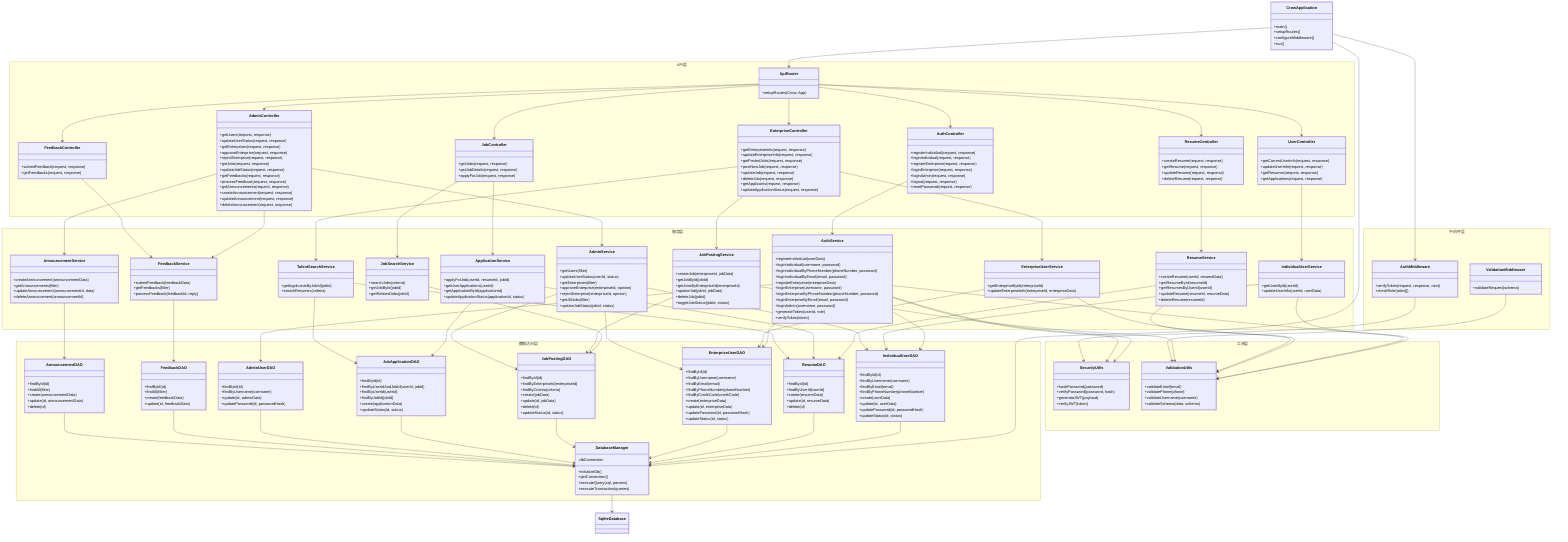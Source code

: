 classDiagram
    %% 主要分层
    class CrowApplication {
        +main()
        +setupRoutes()
        +configureMiddleware()
        +run()
    }
    
    %% API路由与控制器层
    namespace API层 {
        class ApiRouter {
            +setupRoutes(Crow::App)
        }
        
        class AuthController {
            +registerIndividual(request, response)
            +loginIndividual(request, response)
            +registerEnterprise(request, response)
            +loginEnterprise(request, response)
            +loginAdmin(request, response)
            +logout(request, response)
            +resetPassword(request, response)
        }
        
        class UserController {
            +getCurrentUserInfo(request, response)
            +updateUserInfo(request, response)
            +getResumes(request, response)
            +getApplications(request, response)
        }
        
        class ResumeController {
            +createResume(request, response)
            +getResume(request, response)
            +updateResume(request, response)
            +deleteResume(request, response)
        }
        
        class JobController {
            +getJobs(request, response)
            +getJobDetails(request, response)
            +applyForJob(request, response)
        }
        
        class EnterpriseController {
            +getEnterpriseInfo(request, response)
            +updateEnterpriseInfo(request, response)
            +getPostedJobs(request, response)
            +postNewJob(request, response)
            +updateJob(request, response)
            +deleteJob(request, response)
            +getApplicants(request, response)
            +updateApplicationStatus(request, response)
        }
        
        class AdminController {
            +getUsers(request, response)
            +updateUserStatus(request, response)
            +getEnterprises(request, response)
            +approveEnterprise(request, response)
            +rejectEnterprise(request, response)
            +getJobs(request, response)
            +updateJobStatus(request, response)
            +getFeedbacks(request, response)
            +processFeedback(request, response)
            +getAnnouncements(request, response)
            +createAnnouncement(request, response)
            +updateAnnouncement(request, response)
            +deleteAnnouncement(request, response)
        }
        
        class FeedbackController {
            +submitFeedback(request, response)
            +getFeedbacks(request, response)
        }
    }
    
    %% 中间件层
    namespace 中间件层 {
        class AuthMiddleware {
            +verifyToken(request, response, next)
            +checkRole(roles[])
        }
        
        class ValidationMiddleware {
            +validateRequest(schema)
        }
    }
    
    %% 业务逻辑服务层
    namespace 服务层 {
        class AuthService {
            +registerIndividual(userData)
            +loginIndividual(username, password)
            +loginIndividualByPhoneNumber(phoneNumber, password)
            +loginIndividualByEmail(email, password)
            +registerEnterprise(enterpriseData)
            +loginEnterprise(username, password)
            +loginEnterpriseByPhoneNumber(phoneNumber, password)
            +loginEnterpriseByEmail(email, password)
            +loginAdmin(username, password)
            +generateToken(userId, role)
            +verifyToken(token)
        }
        
        class IndividualUserService {
            +getUserById(userId)
            +updateUserInfo(userId, userData)
        }
        
        class ResumeService {
            +createResume(userId, resumeData)
            +getResumeById(resumeId)
            +getResumesByUserId(userId)
            +updateResume(resumeId, resumeData)
            +deleteResume(resumeId)
        }
        
        class JobSearchService {
            +searchJobs(criteria)
            +getJobById(jobId)
            +getRelatedJobs(jobId)
        }
        
        class ApplicationService {
            +applyForJob(userId, resumeId, jobId)
            +getUserApplications(userId)
            +getApplicationById(applicationId)
            +updateApplicationStatus(applicationId, status)
        }
        
        class EnterpriseUserService {
            +getEnterpriseById(enterpriseId)
            +updateEnterpriseInfo(enterpriseId, enterpriseData)
        }
        
        class JobPostingService {
            +createJob(enterpriseId, jobData)
            +getJobById(jobId)
            +getJobsByEnterpriseId(enterpriseId)
            +updateJob(jobId, jobData)
            +deleteJob(jobId)
            +toggleJobStatus(jobId, status)
        }
        
        class TalentSearchService {
            +getApplicantsByJobId(jobId)
            +searchResumes(criteria)
        }
        
        class AdminService {
            +getUsers(filter)
            +updateUserStatus(userId, status)
            +getEnterprises(filter)
            +approveEnterprise(enterpriseId, opinion)
            +rejectEnterprise(enterpriseId, opinion)
            +getAllJobs(filter)
            +updateJobStatus(jobId, status)
        }
        
        class FeedbackService {
            +submitFeedback(feedbackData)
            +getFeedbacks(filter)
            +processFeedback(feedbackId, reply)
        }
        
        class AnnouncementService {
            +createAnnouncement(announcementData)
            +getAnnouncements(filter)
            +updateAnnouncement(announcementId, data)
            +deleteAnnouncement(announcementId)
        }
    }
    
    %% 数据访问层
    namespace 数据访问层 {
        class DatabaseManager {
            -dbConnection
            +initializeDb()
            +getConnection()
            +executeQuery(sql, params)
            +executeTransaction(queries)
        }
        
        class IndividualUserDAO {
            +findById(id)
            +findByUsername(username)
            +findByEmail(email)
            +findByPhoneNumber(phoneNumber)
            +create(userData)
            +update(id, userData)
            +updatePassword(id, passwordHash)
            +updateStatus(id, status)
        }
        
        class ResumeDAO {
            +findById(id)
            +findByUserId(userId)
            +create(resumeData)
            +update(id, resumeData)
            +delete(id)
        }
        
        class EnterpriseUserDAO {
            +findById(id)
            +findByUsername(username)
            +findByEmail(email)
            +findByPhoneNumber(phoneNumber)
            +findByCreditCode(creditCode)
            +create(enterpriseData)
            +update(id, enterpriseData)
            +updatePassword(id, passwordHash)
            +updateStatus(id, status)
        }
        
        class JobPostingDAO {
            +findById(id)
            +findByEnterpriseId(enterpriseId)
            +findByCriteria(criteria)
            +create(jobData)
            +update(id, jobData)
            +delete(id)
            +updateStatus(id, status)
        }
        
        class JobApplicationDAO {
            +findById(id)
            +findByUserIdAndJobId(userId, jobId)
            +findByUserId(userId)
            +findByJobId(jobId)
            +create(applicationData)
            +updateStatus(id, status)
        }
        
        class AdminUserDAO {
            +findById(id)
            +findByUsername(username)
            +update(id, adminData)
            +updatePassword(id, passwordHash)
        }
        
        class FeedbackDAO {
            +findById(id)
            +findAll(filter)
            +create(feedbackData)
            +update(id, feedbackData)
        }
        
        class AnnouncementDAO {
            +findById(id)
            +findAll(filter)
            +create(announcementData)
            +update(id, announcementData)
            +delete(id)
        }
    }
    
    %% 工具层
    namespace 工具层 {
        class SecurityUtils {
            +hashPassword(password)
            +verifyPassword(password, hash)
            +generateJWT(payload)
            +verifyJWT(token)
        }
        
        class ValidationUtils {
            +validateEmail(email)
            +validatePhone(phone)
            +validateUsername(username)
            +validateSchema(data, schema)
        }
    }
    
    %% 关系定义
    
    %% 主应用与各层的关系
    CrowApplication --> ApiRouter
    CrowApplication --> AuthMiddleware
    CrowApplication --> DatabaseManager
    
    %% API控制器之间的关系
    ApiRouter --> AuthController
    ApiRouter --> UserController
    ApiRouter --> ResumeController
    ApiRouter --> JobController
    ApiRouter --> EnterpriseController
    ApiRouter --> AdminController
    ApiRouter --> FeedbackController
    
    %% 控制器与服务层的关系
    AuthController --> AuthService
    UserController --> IndividualUserService
    ResumeController --> ResumeService
    JobController --> JobSearchService
    JobController --> ApplicationService
    EnterpriseController --> EnterpriseUserService
    EnterpriseController --> JobPostingService
    EnterpriseController --> TalentSearchService
    AdminController --> AdminService
    AdminController --> FeedbackService
    AdminController --> AnnouncementService
    FeedbackController --> FeedbackService
    
    %% 服务层与数据访问层的关系
    AuthService --> IndividualUserDAO
    AuthService --> EnterpriseUserDAO
    AuthService --> AdminUserDAO
    AuthService --> SecurityUtils
    IndividualUserService --> IndividualUserDAO
    ResumeService --> ResumeDAO
    JobSearchService --> JobPostingDAO
    ApplicationService --> JobApplicationDAO
    ApplicationService --> ResumeDAO
    EnterpriseUserService --> EnterpriseUserDAO
    JobPostingService --> JobPostingDAO
    TalentSearchService --> JobApplicationDAO
    TalentSearchService --> ResumeDAO
    AdminService --> IndividualUserDAO
    AdminService --> EnterpriseUserDAO
    AdminService --> JobPostingDAO
    FeedbackService --> FeedbackDAO
    AnnouncementService --> AnnouncementDAO
    
    %% 数据访问层与数据库管理器的关系
    IndividualUserDAO --> DatabaseManager
    ResumeDAO --> DatabaseManager
    EnterpriseUserDAO --> DatabaseManager
    JobPostingDAO --> DatabaseManager
    JobApplicationDAO --> DatabaseManager
    AdminUserDAO --> DatabaseManager
    FeedbackDAO --> DatabaseManager
    AnnouncementDAO --> DatabaseManager
    
    %% 工具类的使用关系
    AuthService --> SecurityUtils
    AuthService --> ValidationUtils
    IndividualUserService --> ValidationUtils
    EnterpriseUserService --> ValidationUtils
    ResumeService --> ValidationUtils
    JobPostingService --> ValidationUtils
    DatabaseManager --> SqliteDatabase
    AuthMiddleware --> SecurityUtils
    ValidationMiddleware --> ValidationUtils
